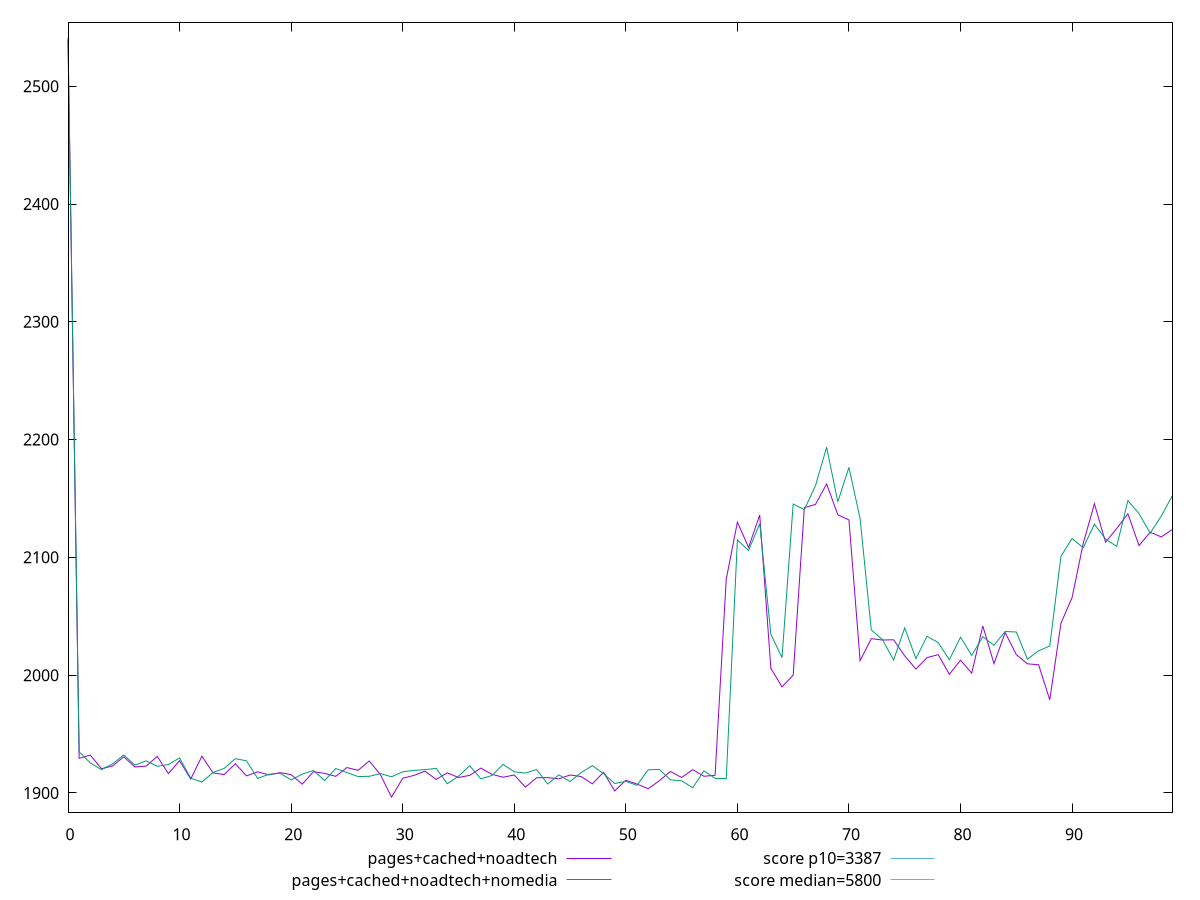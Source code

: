 reset

$pagesCachedNoadtech <<EOF
0 2539.4176930981066
1 1929.3894999999998
2 1932.0679999999998
3 1920.5988499999999
4 1922.8804
5 1930.6915000000001
6 1922.0680999999997
7 1922.7729999999997
8 1931.0191499999999
9 1916.3709999999999
10 1927.3654999999999
11 1911.75165
12 1931.1227
13 1917.042
14 1915.58025
15 1924.7860000000003
16 1914.4619999999998
17 1917.9385000000002
18 1915.3048500000002
19 1917.2234999999998
20 1915.5950000000003
21 1907.45665
22 1918.0232500000009
23 1916.5751000000002
24 1914.0665000000001
25 1921.5465
26 1919.1835500000002
27 1927.1360999999997
28 1915.5787500000001
29 1896.4170000000004
30 1912.444
31 1914.875
32 1918.5012500000003
33 1911.48445
34 1917.042
35 1913.1137499999998
36 1914.8804999999998
37 1921.0735
38 1915.7956000000001
39 1913.3365500000004
40 1915.2214999999997
41 1904.9456499999997
42 1912.8686999999998
43 1912.9856
44 1911.9459500000005
45 1915.2269999999999
46 1913.9125000000004
47 1907.6896499999998
48 1917.5314999999996
49 1901.72395
50 1910.7114499999998
51 1907.528
52 1903.5724999999998
53 1910.3298499999999
54 1918.1915000000001
55 1913.1315
56 1919.7785
57 1914.1434999999997
58 1914.976
59 2081.3875
60 2129.9172000000003
61 2108.4805
62 2135.97685
63 2005.768
64 1990.06
65 2000.0122500000002
66 2142.2079999999996
67 2144.9882500000003
68 2162.3584999999994
69 2136.1603999999998
70 2131.7327000000005
71 2012.3240000000005
72 2030.9634999999998
73 2029.8139500000002
74 2030.0285
75 2016.394
76 2005.1795000000002
77 2014.8566500000002
78 2017.41545
79 2000.75935
80 2012.7025
81 2001.6602999999998
82 2041.7187
83 2009.7339500000003
84 2036.1716000000001
85 2017.417
86 2009.629
87 2008.7815999999998
88 1979.0104999999999
89 2043.96
90 2065.905
91 2111.8630000000003
92 2145.5705
93 2112.86115
94 2124.5057
95 2137.0199999999995
96 2110.0314999999996
97 2121.3106
98 2117.3694
99 2123.7638500000003
EOF

$pagesCachedNoadtechNomedia <<EOF
0 2541.386827642822
1 1934.88265
2 1925.4686000000002
3 1919.7459999999999
4 1924.6726000000003
5 1932.2329999999997
6 1923.56945
7 1927.25285
8 1922.602
9 1924.1324500000003
10 1929.7195000000002
11 1912.5403500000002
12 1909.191
13 1917.40485
14 1920.82825
15 1929.0870000000004
16 1927.2445000000002
17 1912.3292999999996
18 1915.777
19 1916.6632
20 1911.0614500000001
21 1916.0334000000005
22 1919.04815
23 1910.56385
24 1920.6967000000004
25 1917.3168000000005
26 1913.8872999999999
27 1914.0998
28 1916.43145
29 1913.7077000000002
30 1917.9743999999998
31 1919.1485
32 1919.7865
33 1920.8754999999999
34 1907.8377499999995
35 1914.1104999999998
36 1923.1140000000003
37 1912.02
38 1914.8030000000003
39 1924.2471000000005
40 1917.9290999999996
41 1916.8770000000004
42 1919.8935000000001
43 1907.5522
44 1915.3375999999998
45 1909.6909
46 1917.3280000000002
47 1923.1923500000003
48 1916.42055
49 1908.0128000000004
50 1909.7950500000002
51 1906.47785
52 1919.6259000000005
53 1919.9569999999997
54 1911.1211000000003
55 1910.2605000000003
56 1904.4263500000002
57 1918.7820000000002
58 1912.3594500000002
59 1912.15245
60 2114.7962499999994
61 2105.8295
62 2128.63575
63 2034.7372
64 2014.8897499999998
65 2145.292
66 2140.5455
67 2160.8553
68 2193.5337499999996
69 2147.12695
70 2176.3989500000002
71 2132.7412999999997
72 2038.449
73 2030.24285
74 2012.8025
75 2040.1609999999996
76 2014.08525
77 2033.0390000000002
78 2027.6236499999998
79 2013.0445
80 2032.2340000000002
81 2016.7900000000002
82 2032.64915
83 2025.3353999999997
84 2037.09765
85 2036.63665
86 2013.5504999999998
87 2020.7224999999999
88 2024.7437
89 2100.874
90 2115.9755
91 2108.134
92 2128.1521000000002
93 2115.5344999999998
94 2109.2780000000002
95 2148.1684999999998
96 2137.15355
97 2120.6186500000003
98 2135.1115
99 2152.6234999999997
EOF

set key outside below
set xrange [0:99]
set yrange [1883.517603447144:2554.2862241956786]
set trange [1883.517603447144:2554.2862241956786]
set terminal svg size 640, 520 enhanced background rgb 'white'
set output "report_00018_2021-02-10T15-25-16.877Z/speed-index/comparison/line/2_vs_3.svg"

plot $pagesCachedNoadtech title "pages+cached+noadtech" with line, \
     $pagesCachedNoadtechNomedia title "pages+cached+noadtech+nomedia" with line, \
     3387 title "score p10=3387", \
     5800 title "score median=5800"

reset
